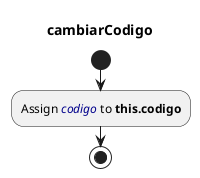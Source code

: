 @startuml
title cambiarCodigo
start
:Assign <color:darkblue><i>codigo</i></color> to <b>this.codigo</b>;
stop
@enduml
